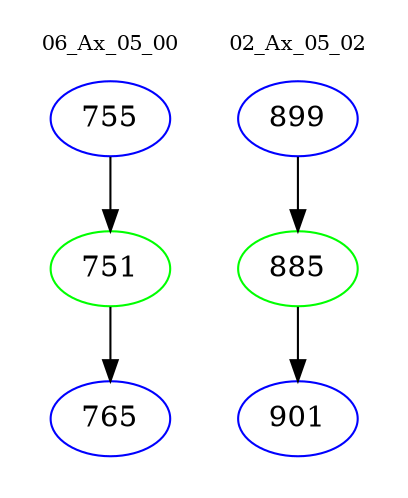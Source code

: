 digraph{
subgraph cluster_0 {
color = white
label = "06_Ax_05_00";
fontsize=10;
T0_755 [label="755", color="blue"]
T0_755 -> T0_751 [color="black"]
T0_751 [label="751", color="green"]
T0_751 -> T0_765 [color="black"]
T0_765 [label="765", color="blue"]
}
subgraph cluster_1 {
color = white
label = "02_Ax_05_02";
fontsize=10;
T1_899 [label="899", color="blue"]
T1_899 -> T1_885 [color="black"]
T1_885 [label="885", color="green"]
T1_885 -> T1_901 [color="black"]
T1_901 [label="901", color="blue"]
}
}
